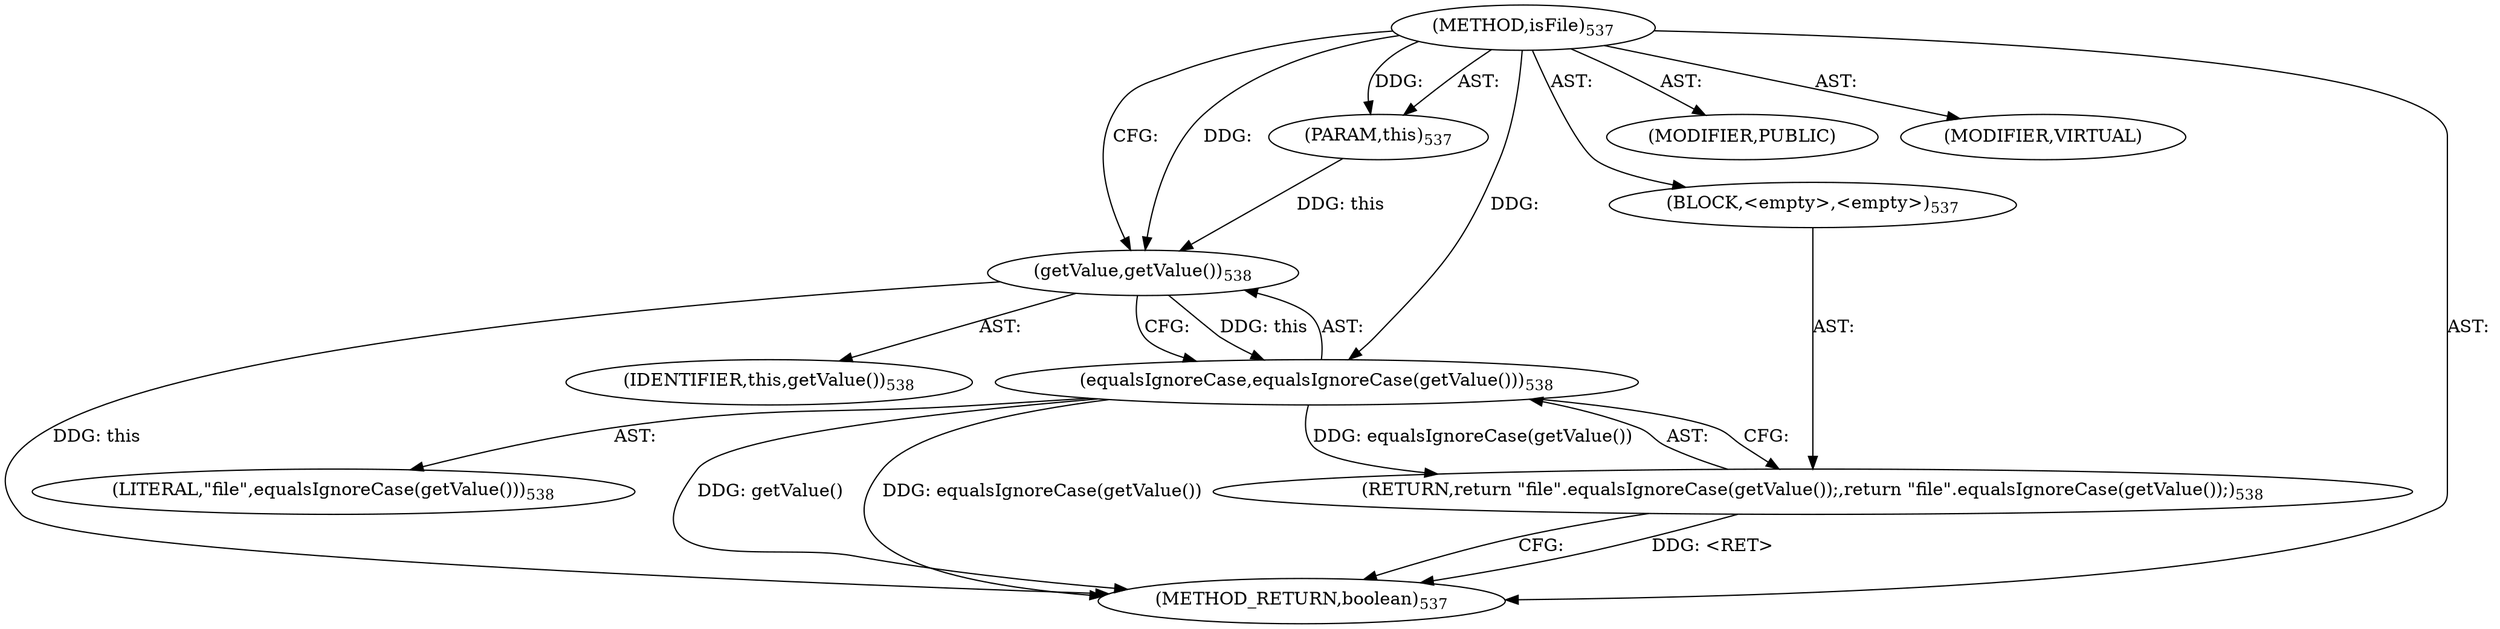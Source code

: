 digraph "isFile" {  
"111669149717" [label = <(METHOD,isFile)<SUB>537</SUB>> ]
"115964117012" [label = <(PARAM,this)<SUB>537</SUB>> ]
"25769803868" [label = <(BLOCK,&lt;empty&gt;,&lt;empty&gt;)<SUB>537</SUB>> ]
"146028888095" [label = <(RETURN,return &quot;file&quot;.equalsIgnoreCase(getValue());,return &quot;file&quot;.equalsIgnoreCase(getValue());)<SUB>538</SUB>> ]
"30064771430" [label = <(equalsIgnoreCase,equalsIgnoreCase(getValue()))<SUB>538</SUB>> ]
"90194313314" [label = <(LITERAL,&quot;file&quot;,equalsIgnoreCase(getValue()))<SUB>538</SUB>> ]
"30064771431" [label = <(getValue,getValue())<SUB>538</SUB>> ]
"68719476797" [label = <(IDENTIFIER,this,getValue())<SUB>538</SUB>> ]
"133143986231" [label = <(MODIFIER,PUBLIC)> ]
"133143986232" [label = <(MODIFIER,VIRTUAL)> ]
"128849018901" [label = <(METHOD_RETURN,boolean)<SUB>537</SUB>> ]
  "111669149717" -> "115964117012"  [ label = "AST: "] 
  "111669149717" -> "25769803868"  [ label = "AST: "] 
  "111669149717" -> "133143986231"  [ label = "AST: "] 
  "111669149717" -> "133143986232"  [ label = "AST: "] 
  "111669149717" -> "128849018901"  [ label = "AST: "] 
  "25769803868" -> "146028888095"  [ label = "AST: "] 
  "146028888095" -> "30064771430"  [ label = "AST: "] 
  "30064771430" -> "90194313314"  [ label = "AST: "] 
  "30064771430" -> "30064771431"  [ label = "AST: "] 
  "30064771431" -> "68719476797"  [ label = "AST: "] 
  "146028888095" -> "128849018901"  [ label = "CFG: "] 
  "30064771430" -> "146028888095"  [ label = "CFG: "] 
  "30064771431" -> "30064771430"  [ label = "CFG: "] 
  "111669149717" -> "30064771431"  [ label = "CFG: "] 
  "146028888095" -> "128849018901"  [ label = "DDG: &lt;RET&gt;"] 
  "30064771431" -> "128849018901"  [ label = "DDG: this"] 
  "30064771430" -> "128849018901"  [ label = "DDG: getValue()"] 
  "30064771430" -> "128849018901"  [ label = "DDG: equalsIgnoreCase(getValue())"] 
  "111669149717" -> "115964117012"  [ label = "DDG: "] 
  "30064771430" -> "146028888095"  [ label = "DDG: equalsIgnoreCase(getValue())"] 
  "111669149717" -> "30064771430"  [ label = "DDG: "] 
  "30064771431" -> "30064771430"  [ label = "DDG: this"] 
  "115964117012" -> "30064771431"  [ label = "DDG: this"] 
  "111669149717" -> "30064771431"  [ label = "DDG: "] 
}
